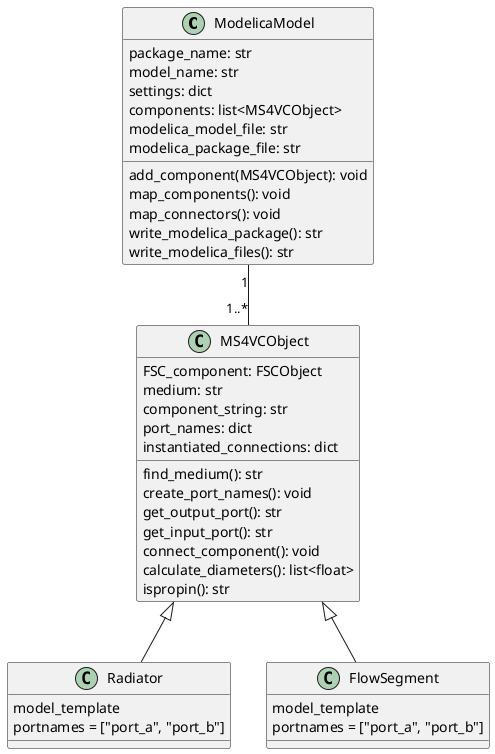 @startuml diagram
class ModelicaModel{
    package_name: str
    model_name: str
    settings: dict
    components: list<MS4VCObject>
    add_component(MS4VCObject): void
    map_components(): void
    map_connectors(): void
    write_modelica_package(): str
    write_modelica_files(): str
    modelica_model_file: str
    modelica_package_file: str
}
ModelicaModel "1" -- "1..*" MS4VCObject
class MS4VCObject {
    FSC_component: FSCObject
    medium: str
    component_string: str
    port_names: dict
    instantiated_connections: dict
    find_medium(): str
    create_port_names(): void
    get_output_port(): str
    get_input_port(): str
    connect_component(): void
    calculate_diameters(): list<float>
    ispropin(): str
}

class Radiator {
  model_template
  portnames = ["port_a", "port_b"]
}
MS4VCObject <|-- Radiator

class FlowSegment {
  model_template
  portnames = ["port_a", "port_b"]
}
MS4VCObject <|-- FlowSegment


@enduml
